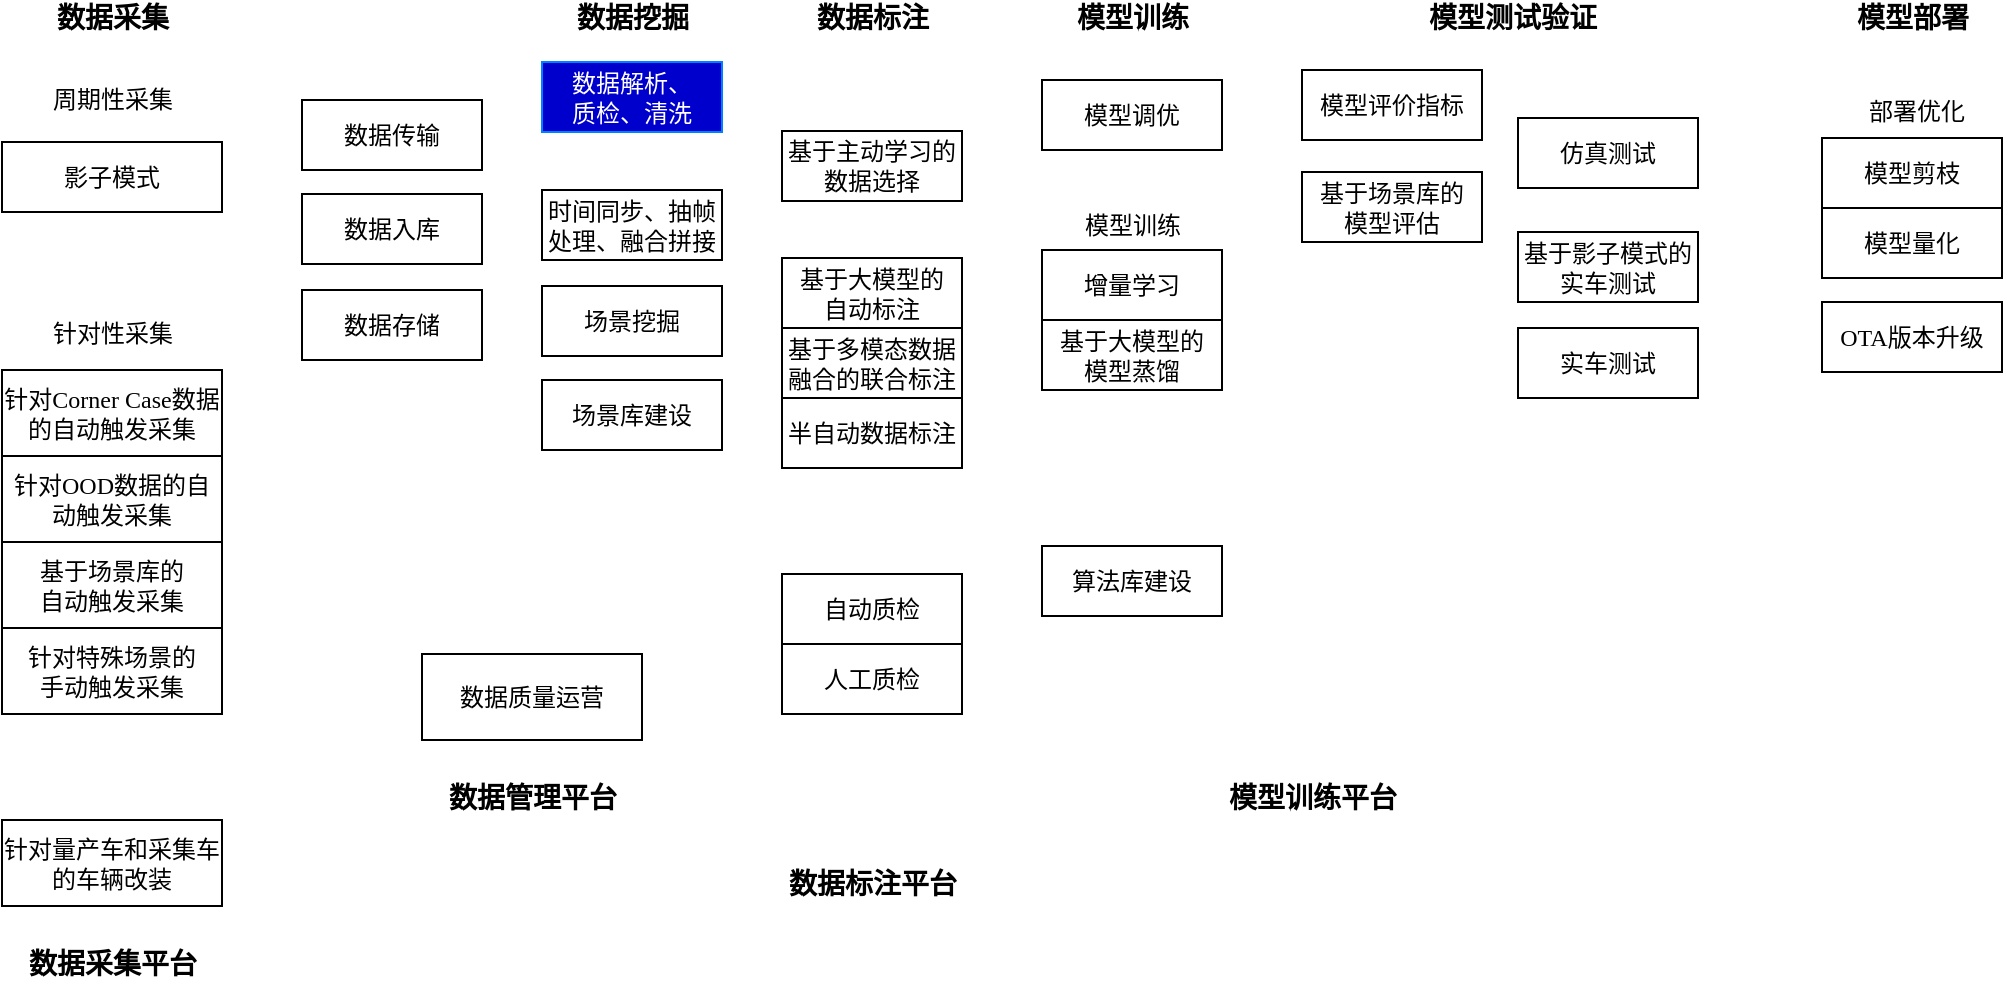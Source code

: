 <mxfile version="21.6.8" type="github">
  <diagram name="第 1 页" id="cI7BXQ_lg42edpII7HGz">
    <mxGraphModel dx="1853" dy="655" grid="1" gridSize="10" guides="1" tooltips="1" connect="1" arrows="1" fold="1" page="1" pageScale="1" pageWidth="827" pageHeight="1169" math="0" shadow="0">
      <root>
        <mxCell id="0" />
        <mxCell id="1" parent="0" />
        <mxCell id="zqjXzldCZVvYTSzeTI0i-2" value="数据采集" style="text;html=1;align=center;verticalAlign=middle;resizable=0;points=[];autosize=1;fontFamily=Times New Roman;fontStyle=1;fontSize=14;" vertex="1" parent="1">
          <mxGeometry x="-90" y="160" width="70" height="20" as="geometry" />
        </mxCell>
        <mxCell id="zqjXzldCZVvYTSzeTI0i-3" value="数据挖掘" style="text;html=1;align=center;verticalAlign=middle;resizable=0;points=[];autosize=1;fontFamily=Times New Roman;fontStyle=1;fontSize=14;" vertex="1" parent="1">
          <mxGeometry x="170" y="160" width="70" height="20" as="geometry" />
        </mxCell>
        <mxCell id="zqjXzldCZVvYTSzeTI0i-4" value="数据标注" style="text;html=1;align=center;verticalAlign=middle;resizable=0;points=[];autosize=1;fontFamily=Times New Roman;fontStyle=1;fontSize=14;" vertex="1" parent="1">
          <mxGeometry x="290" y="160" width="70" height="20" as="geometry" />
        </mxCell>
        <mxCell id="zqjXzldCZVvYTSzeTI0i-5" value="模型训练" style="text;html=1;align=center;verticalAlign=middle;resizable=0;points=[];autosize=1;fontFamily=Times New Roman;fontStyle=1;fontSize=14;" vertex="1" parent="1">
          <mxGeometry x="420" y="160" width="70" height="20" as="geometry" />
        </mxCell>
        <mxCell id="zqjXzldCZVvYTSzeTI0i-6" value="模型测试验证" style="text;html=1;align=center;verticalAlign=middle;resizable=0;points=[];autosize=1;fontFamily=Times New Roman;fontStyle=1;fontSize=14;" vertex="1" parent="1">
          <mxGeometry x="610" y="160" width="70" height="20" as="geometry" />
        </mxCell>
        <mxCell id="zqjXzldCZVvYTSzeTI0i-7" value="模型部署" style="text;html=1;align=center;verticalAlign=middle;resizable=0;points=[];autosize=1;fontFamily=Times New Roman;fontStyle=1;fontSize=14;" vertex="1" parent="1">
          <mxGeometry x="810" y="160" width="70" height="20" as="geometry" />
        </mxCell>
        <mxCell id="zqjXzldCZVvYTSzeTI0i-8" value="算法库建设" style="rounded=0;whiteSpace=wrap;html=1;fontFamily=Times New Roman;fontSize=12;" vertex="1" diagramName="Rectangle" diagramCategory="general" parent="1">
          <mxGeometry x="410" y="433" width="90" height="35" as="geometry" />
        </mxCell>
        <mxCell id="zqjXzldCZVvYTSzeTI0i-9" value="场景挖掘" style="rounded=0;whiteSpace=wrap;html=1;fontFamily=Times New Roman;fontSize=12;" vertex="1" diagramName="Rectangle" diagramCategory="general" parent="1">
          <mxGeometry x="160" y="303" width="90" height="35" as="geometry" />
        </mxCell>
        <mxCell id="zqjXzldCZVvYTSzeTI0i-10" value="基于主动学习的数据选择" style="rounded=0;whiteSpace=wrap;html=1;fontFamily=Times New Roman;fontSize=12;" vertex="1" diagramName="Rectangle" diagramCategory="general" parent="1">
          <mxGeometry x="280" y="225.5" width="90" height="35" as="geometry" />
        </mxCell>
        <mxCell id="zqjXzldCZVvYTSzeTI0i-11" value="半自动数据标注" style="rounded=0;whiteSpace=wrap;html=1;fontFamily=Times New Roman;fontSize=12;" vertex="1" diagramName="Rectangle" diagramCategory="general" parent="1">
          <mxGeometry x="280" y="359" width="90" height="35" as="geometry" />
        </mxCell>
        <mxCell id="zqjXzldCZVvYTSzeTI0i-12" value="增量学习" style="rounded=0;whiteSpace=wrap;html=1;fontFamily=Times New Roman;fontSize=12;" vertex="1" diagramName="Rectangle" diagramCategory="general" parent="1">
          <mxGeometry x="410" y="285" width="90" height="35" as="geometry" />
        </mxCell>
        <mxCell id="zqjXzldCZVvYTSzeTI0i-13" value="数据存储" style="rounded=0;whiteSpace=wrap;html=1;fontFamily=Times New Roman;fontSize=12;" vertex="1" diagramName="Rectangle" diagramCategory="general" parent="1">
          <mxGeometry x="40" y="305" width="90" height="35" as="geometry" />
        </mxCell>
        <mxCell id="zqjXzldCZVvYTSzeTI0i-14" value="数据传输" style="rounded=0;whiteSpace=wrap;html=1;fontFamily=Times New Roman;fontSize=12;" vertex="1" diagramName="Rectangle" diagramCategory="general" parent="1">
          <mxGeometry x="40" y="210" width="90" height="35" as="geometry" />
        </mxCell>
        <mxCell id="zqjXzldCZVvYTSzeTI0i-15" value="数据入库" style="rounded=0;whiteSpace=wrap;html=1;fontFamily=Times New Roman;fontSize=12;" vertex="1" diagramName="Rectangle" diagramCategory="general" parent="1">
          <mxGeometry x="40" y="257" width="90" height="35" as="geometry" />
        </mxCell>
        <mxCell id="zqjXzldCZVvYTSzeTI0i-16" value="模型调优" style="rounded=0;whiteSpace=wrap;html=1;fontFamily=Times New Roman;fontSize=12;" vertex="1" diagramName="Rectangle" diagramCategory="general" parent="1">
          <mxGeometry x="410" y="200" width="90" height="35" as="geometry" />
        </mxCell>
        <mxCell id="zqjXzldCZVvYTSzeTI0i-17" value="场景库建设" style="rounded=0;whiteSpace=wrap;html=1;fontFamily=Times New Roman;fontSize=12;" vertex="1" diagramName="Rectangle" diagramCategory="general" parent="1">
          <mxGeometry x="160" y="350" width="90" height="35" as="geometry" />
        </mxCell>
        <mxCell id="zqjXzldCZVvYTSzeTI0i-18" value="实车测试" style="rounded=0;whiteSpace=wrap;html=1;fontFamily=Times New Roman;fontSize=12;" vertex="1" diagramName="Rectangle" diagramCategory="general" parent="1">
          <mxGeometry x="648" y="324" width="90" height="35" as="geometry" />
        </mxCell>
        <mxCell id="zqjXzldCZVvYTSzeTI0i-19" value="基于大模型的&lt;br /&gt;模型蒸馏" style="rounded=0;whiteSpace=wrap;html=1;fontFamily=Times New Roman;fontSize=12;" vertex="1" diagramName="Rectangle" diagramCategory="general" parent="1">
          <mxGeometry x="410" y="320" width="90" height="35" as="geometry" />
        </mxCell>
        <mxCell id="zqjXzldCZVvYTSzeTI0i-20" value="模型训练" style="text;html=1;align=center;verticalAlign=middle;resizable=0;points=[];autosize=1;fontSize=12;fontFamily=Times New Roman;" vertex="1" parent="1">
          <mxGeometry x="435" y="262.5" width="40" height="20" as="geometry" />
        </mxCell>
        <mxCell id="zqjXzldCZVvYTSzeTI0i-21" value="基于大模型的&lt;br /&gt;自动标注" style="rounded=0;whiteSpace=wrap;html=1;fontFamily=Times New Roman;fontSize=12;" vertex="1" diagramName="Rectangle" diagramCategory="general" parent="1">
          <mxGeometry x="280" y="289" width="90" height="35" as="geometry" />
        </mxCell>
        <mxCell id="zqjXzldCZVvYTSzeTI0i-22" value="影子模式" style="rounded=0;whiteSpace=wrap;html=1;fontFamily=Times New Roman;fontSize=12;" vertex="1" diagramName="Rectangle" diagramCategory="general" parent="1">
          <mxGeometry x="-110" y="231" width="110" height="35" as="geometry" />
        </mxCell>
        <mxCell id="zqjXzldCZVvYTSzeTI0i-23" value="周期性采集" style="text;html=1;align=center;verticalAlign=middle;resizable=0;points=[];autosize=1;fontSize=12;fontFamily=Times New Roman;" vertex="1" parent="1">
          <mxGeometry x="-75" y="200" width="40" height="20" as="geometry" />
        </mxCell>
        <mxCell id="zqjXzldCZVvYTSzeTI0i-24" value="针对Corner Case数据的自动触发采集" style="rounded=0;whiteSpace=wrap;html=1;fontFamily=Times New Roman;fontSize=12;" vertex="1" diagramName="Rectangle" diagramCategory="general" parent="1">
          <mxGeometry x="-110" y="345" width="110" height="43" as="geometry" />
        </mxCell>
        <mxCell id="zqjXzldCZVvYTSzeTI0i-25" value="基于场景库的&lt;br /&gt;自动触发采集" style="rounded=0;whiteSpace=wrap;html=1;fontFamily=Times New Roman;fontSize=12;" vertex="1" diagramName="Rectangle" diagramCategory="general" parent="1">
          <mxGeometry x="-110" y="431" width="110" height="43" as="geometry" />
        </mxCell>
        <mxCell id="zqjXzldCZVvYTSzeTI0i-26" value="针对OOD数据的自动触发采集" style="rounded=0;whiteSpace=wrap;html=1;fontFamily=Times New Roman;fontSize=12;" vertex="1" diagramName="Rectangle" diagramCategory="general" parent="1">
          <mxGeometry x="-110" y="388" width="110" height="43" as="geometry" />
        </mxCell>
        <mxCell id="zqjXzldCZVvYTSzeTI0i-27" value="针对特殊场景的&lt;br /&gt;手动触发采集" style="rounded=0;whiteSpace=wrap;html=1;fontFamily=Times New Roman;fontSize=12;" vertex="1" diagramName="Rectangle" diagramCategory="general" parent="1">
          <mxGeometry x="-110" y="474" width="110" height="43" as="geometry" />
        </mxCell>
        <mxCell id="zqjXzldCZVvYTSzeTI0i-28" value="基于影子模式的实车测试" style="rounded=0;whiteSpace=wrap;html=1;fontFamily=Times New Roman;fontSize=12;" vertex="1" diagramName="Rectangle" diagramCategory="general" parent="1">
          <mxGeometry x="648" y="276" width="90" height="35" as="geometry" />
        </mxCell>
        <mxCell id="zqjXzldCZVvYTSzeTI0i-29" value="数据管理平台" style="text;html=1;align=center;verticalAlign=middle;resizable=0;points=[];autosize=1;fontFamily=Times New Roman;fontStyle=1;fontSize=14;" vertex="1" parent="1">
          <mxGeometry x="120" y="550" width="70" height="20" as="geometry" />
        </mxCell>
        <mxCell id="zqjXzldCZVvYTSzeTI0i-30" value="数据标注平台" style="text;html=1;align=center;verticalAlign=middle;resizable=0;points=[];autosize=1;fontFamily=Times New Roman;fontStyle=1;fontSize=14;" vertex="1" parent="1">
          <mxGeometry x="290" y="593" width="70" height="20" as="geometry" />
        </mxCell>
        <mxCell id="zqjXzldCZVvYTSzeTI0i-31" value="模型训练平台" style="text;html=1;align=center;verticalAlign=middle;resizable=0;points=[];autosize=1;fontFamily=Times New Roman;fontStyle=1;fontSize=14;" vertex="1" parent="1">
          <mxGeometry x="510" y="550" width="70" height="20" as="geometry" />
        </mxCell>
        <mxCell id="zqjXzldCZVvYTSzeTI0i-32" value="基于场景库的&lt;br /&gt;模型评估" style="rounded=0;whiteSpace=wrap;html=1;fontFamily=Times New Roman;fontSize=12;" vertex="1" diagramName="Rectangle" diagramCategory="general" parent="1">
          <mxGeometry x="540" y="246" width="90" height="35" as="geometry" />
        </mxCell>
        <mxCell id="zqjXzldCZVvYTSzeTI0i-33" value="数据采集平台" style="text;html=1;align=center;verticalAlign=middle;resizable=0;points=[];autosize=1;fontFamily=Times New Roman;fontStyle=1;fontSize=14;" vertex="1" parent="1">
          <mxGeometry x="-90" y="633" width="70" height="20" as="geometry" />
        </mxCell>
        <mxCell id="zqjXzldCZVvYTSzeTI0i-34" value="针对量产车和采集车的车辆改装" style="rounded=0;whiteSpace=wrap;html=1;fontFamily=Times New Roman;fontSize=12;" vertex="1" diagramName="Rectangle" diagramCategory="general" parent="1">
          <mxGeometry x="-110" y="570" width="110" height="43" as="geometry" />
        </mxCell>
        <mxCell id="zqjXzldCZVvYTSzeTI0i-35" value="OTA版本升级" style="rounded=0;whiteSpace=wrap;html=1;fontFamily=Times New Roman;fontSize=12;" vertex="1" diagramName="Rectangle" diagramCategory="general" parent="1">
          <mxGeometry x="800" y="311" width="90" height="35" as="geometry" />
        </mxCell>
        <mxCell id="zqjXzldCZVvYTSzeTI0i-36" value="数据解析、&lt;br&gt;质检、清洗" style="rounded=0;whiteSpace=wrap;html=1;fontFamily=Times New Roman;fontSize=12;fillColor=#0000CC;fontColor=#FFFFFF;strokeColor=#007FFF;align=center;" vertex="1" diagramName="Rectangle" diagramCategory="general" parent="1">
          <mxGeometry x="160" y="191" width="90" height="35" as="geometry" />
        </mxCell>
        <mxCell id="zqjXzldCZVvYTSzeTI0i-37" value="数据质量运营" style="rounded=0;whiteSpace=wrap;html=1;fontFamily=Times New Roman;fontSize=12;" vertex="1" diagramName="Rectangle" diagramCategory="general" parent="1">
          <mxGeometry x="100" y="487" width="110" height="43" as="geometry" />
        </mxCell>
        <mxCell id="zqjXzldCZVvYTSzeTI0i-38" value="模型剪枝" style="rounded=0;whiteSpace=wrap;html=1;fontFamily=Times New Roman;fontSize=12;" vertex="1" diagramName="Rectangle" diagramCategory="general" parent="1">
          <mxGeometry x="800" y="229" width="90" height="35" as="geometry" />
        </mxCell>
        <mxCell id="zqjXzldCZVvYTSzeTI0i-39" value="模型量化" style="rounded=0;whiteSpace=wrap;html=1;fontFamily=Times New Roman;fontSize=12;" vertex="1" diagramName="Rectangle" diagramCategory="general" parent="1">
          <mxGeometry x="800" y="264" width="90" height="35" as="geometry" />
        </mxCell>
        <mxCell id="zqjXzldCZVvYTSzeTI0i-40" value="时间同步、抽帧处理、融合拼接" style="rounded=0;whiteSpace=wrap;html=1;fontFamily=Times New Roman;fontSize=12;" vertex="1" diagramName="Rectangle" diagramCategory="general" parent="1">
          <mxGeometry x="160" y="255" width="90" height="35" as="geometry" />
        </mxCell>
        <mxCell id="zqjXzldCZVvYTSzeTI0i-41" value="针对性采集" style="text;html=1;align=center;verticalAlign=middle;resizable=0;points=[];autosize=1;fontSize=12;fontFamily=Times New Roman;" vertex="1" parent="1">
          <mxGeometry x="-75" y="316.5" width="40" height="20" as="geometry" />
        </mxCell>
        <mxCell id="zqjXzldCZVvYTSzeTI0i-42" value="部署优化" style="text;html=1;align=center;verticalAlign=middle;resizable=0;points=[];autosize=1;fontSize=12;fontFamily=Times New Roman;" vertex="1" parent="1">
          <mxGeometry x="827" y="205.5" width="40" height="20" as="geometry" />
        </mxCell>
        <mxCell id="zqjXzldCZVvYTSzeTI0i-43" value="基于多模态数据融合的联合标注" style="rounded=0;whiteSpace=wrap;html=1;fontFamily=Times New Roman;fontSize=12;" vertex="1" diagramName="Rectangle" diagramCategory="general" parent="1">
          <mxGeometry x="280" y="324" width="90" height="35" as="geometry" />
        </mxCell>
        <mxCell id="zqjXzldCZVvYTSzeTI0i-44" value="自动质检" style="rounded=0;whiteSpace=wrap;html=1;fontFamily=Times New Roman;fontSize=12;" vertex="1" diagramName="Rectangle" diagramCategory="general" parent="1">
          <mxGeometry x="280" y="447" width="90" height="35" as="geometry" />
        </mxCell>
        <mxCell id="zqjXzldCZVvYTSzeTI0i-45" value="人工质检" style="rounded=0;whiteSpace=wrap;html=1;fontFamily=Times New Roman;fontSize=12;" vertex="1" diagramName="Rectangle" diagramCategory="general" parent="1">
          <mxGeometry x="280" y="482" width="90" height="35" as="geometry" />
        </mxCell>
        <mxCell id="zqjXzldCZVvYTSzeTI0i-46" value="模型评价指标" style="rounded=0;whiteSpace=wrap;html=1;fontFamily=Times New Roman;fontSize=12;" vertex="1" diagramName="Rectangle" diagramCategory="general" parent="1">
          <mxGeometry x="540" y="195" width="90" height="35" as="geometry" />
        </mxCell>
        <mxCell id="zqjXzldCZVvYTSzeTI0i-47" value="仿真测试" style="rounded=0;whiteSpace=wrap;html=1;fontFamily=Times New Roman;fontSize=12;" vertex="1" diagramName="Rectangle" diagramCategory="general" parent="1">
          <mxGeometry x="648" y="219" width="90" height="35" as="geometry" />
        </mxCell>
      </root>
    </mxGraphModel>
  </diagram>
</mxfile>
